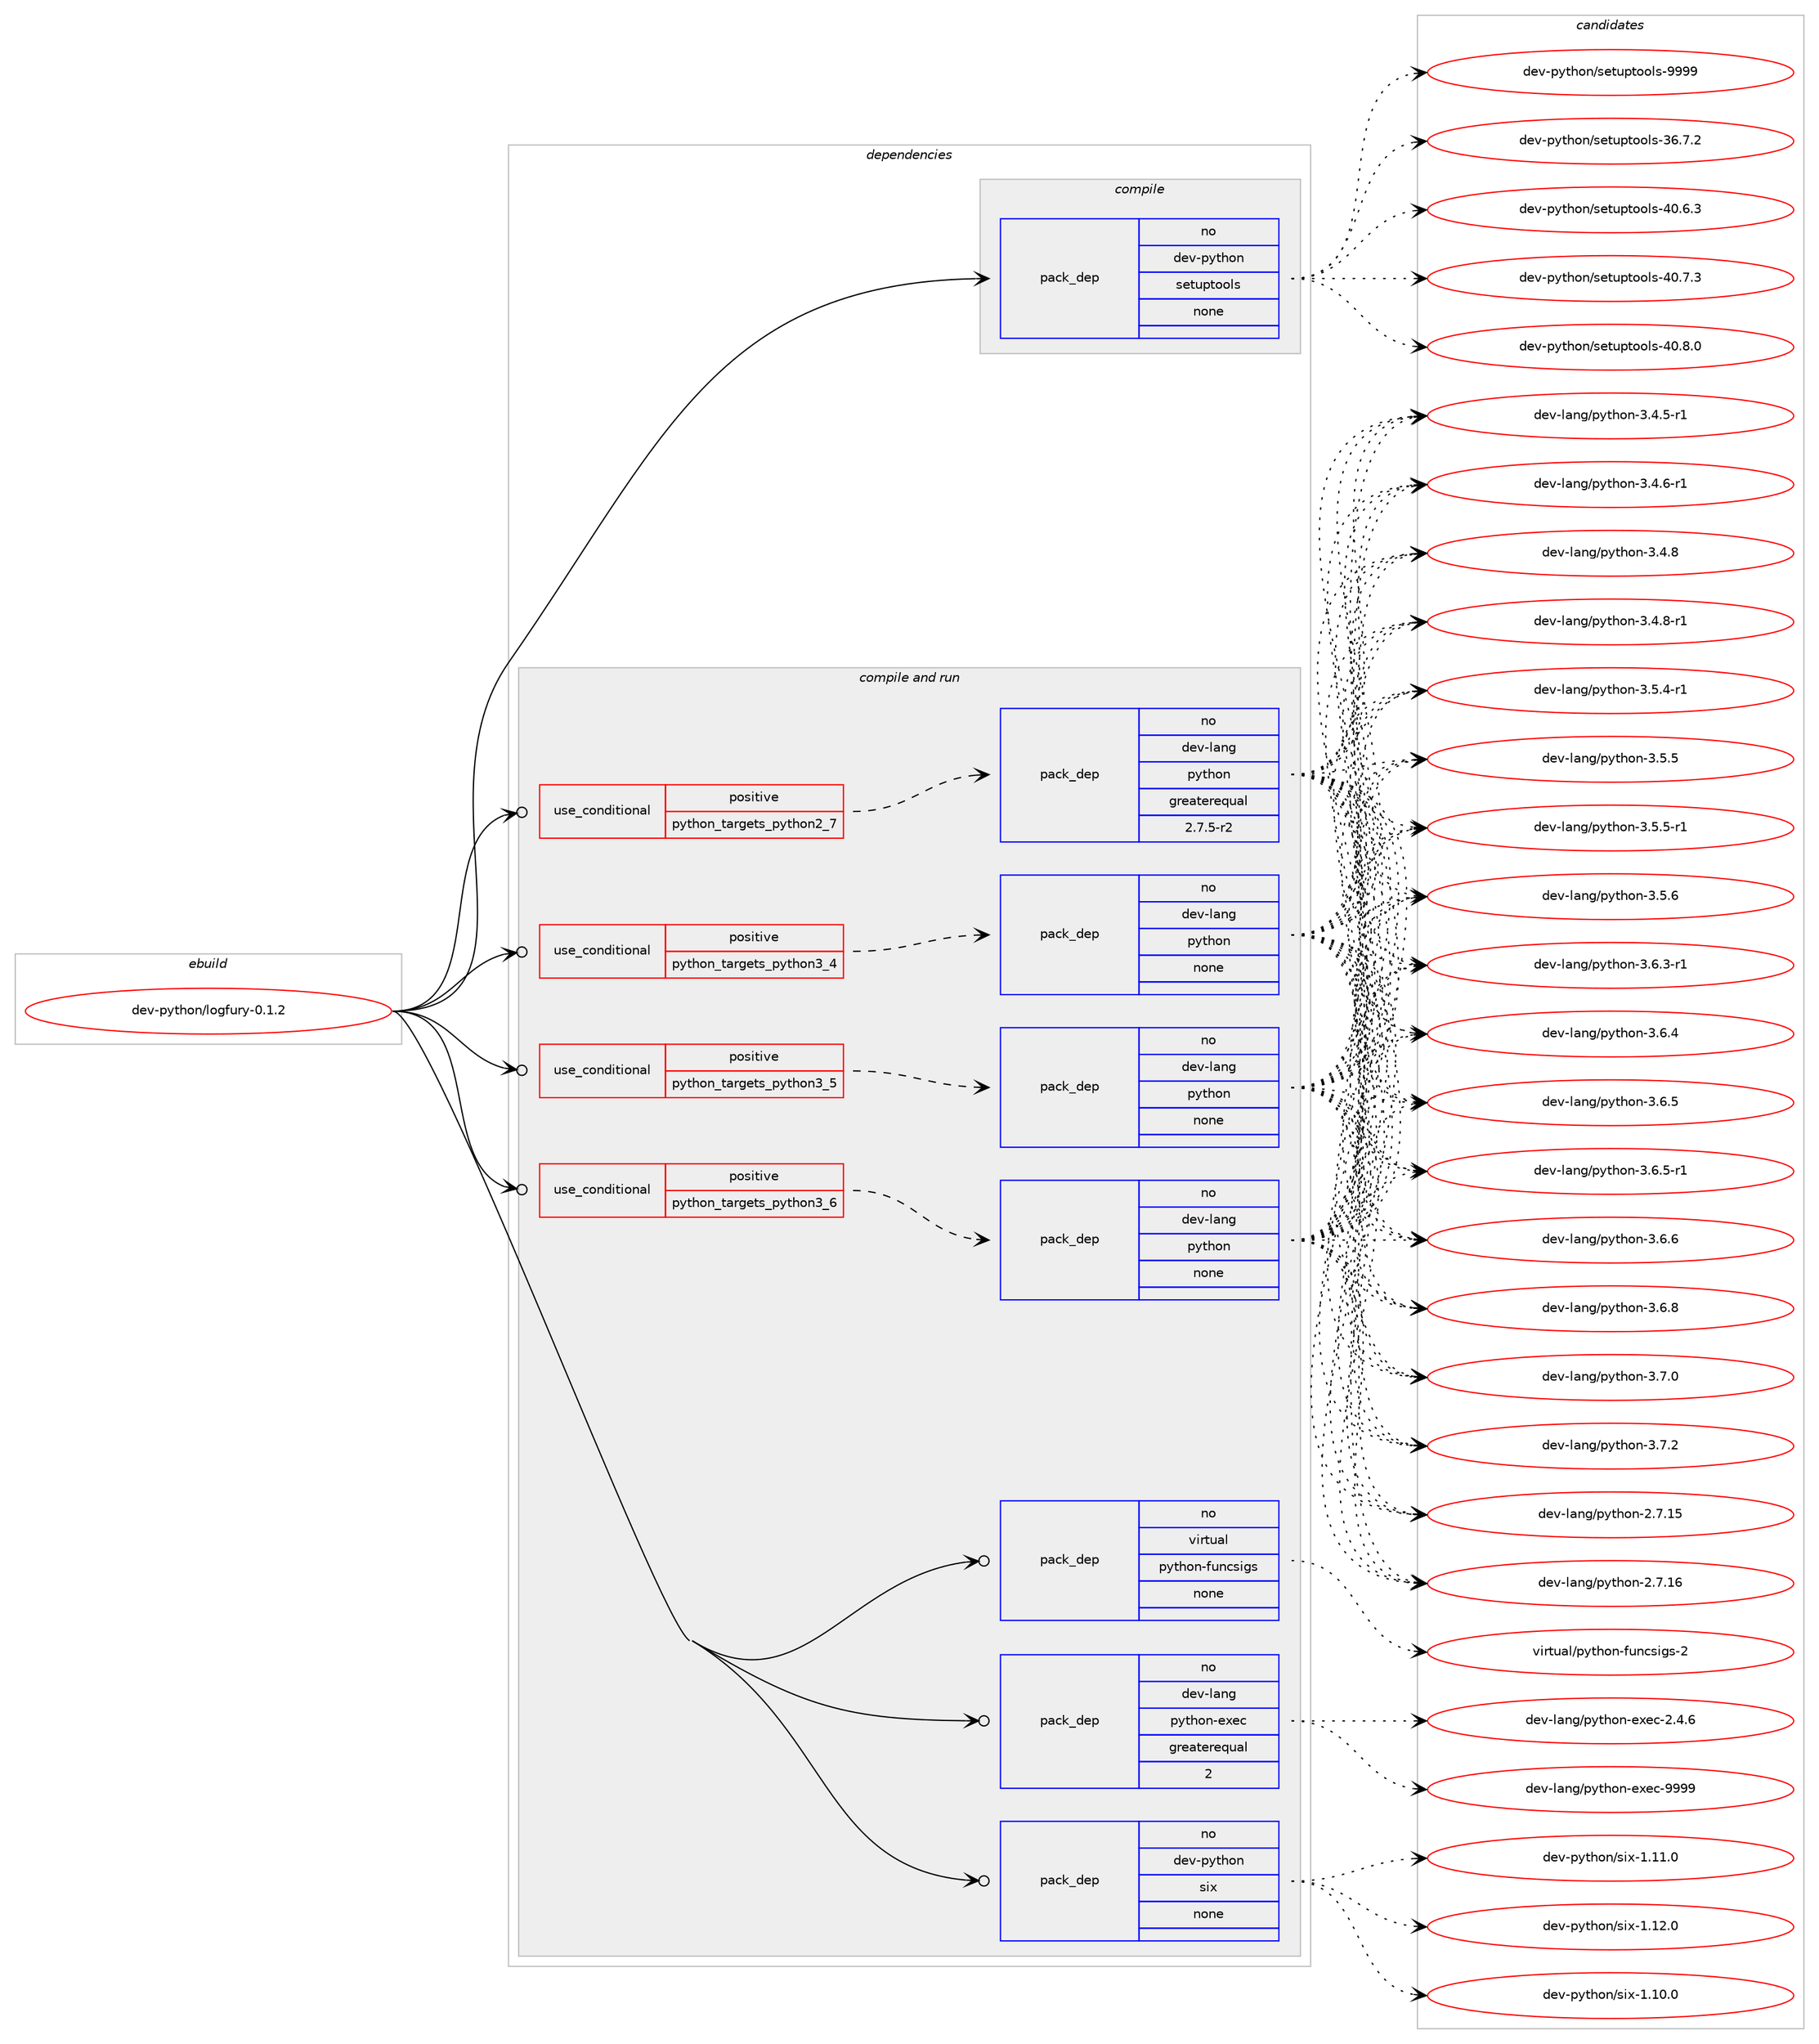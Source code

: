 digraph prolog {

# *************
# Graph options
# *************

newrank=true;
concentrate=true;
compound=true;
graph [rankdir=LR,fontname=Helvetica,fontsize=10,ranksep=1.5];#, ranksep=2.5, nodesep=0.2];
edge  [arrowhead=vee];
node  [fontname=Helvetica,fontsize=10];

# **********
# The ebuild
# **********

subgraph cluster_leftcol {
color=gray;
rank=same;
label=<<i>ebuild</i>>;
id [label="dev-python/logfury-0.1.2", color=red, width=4, href="../dev-python/logfury-0.1.2.svg"];
}

# ****************
# The dependencies
# ****************

subgraph cluster_midcol {
color=gray;
label=<<i>dependencies</i>>;
subgraph cluster_compile {
fillcolor="#eeeeee";
style=filled;
label=<<i>compile</i>>;
subgraph pack1017346 {
dependency1417710 [label=<<TABLE BORDER="0" CELLBORDER="1" CELLSPACING="0" CELLPADDING="4" WIDTH="220"><TR><TD ROWSPAN="6" CELLPADDING="30">pack_dep</TD></TR><TR><TD WIDTH="110">no</TD></TR><TR><TD>dev-python</TD></TR><TR><TD>setuptools</TD></TR><TR><TD>none</TD></TR><TR><TD></TD></TR></TABLE>>, shape=none, color=blue];
}
id:e -> dependency1417710:w [weight=20,style="solid",arrowhead="vee"];
}
subgraph cluster_compileandrun {
fillcolor="#eeeeee";
style=filled;
label=<<i>compile and run</i>>;
subgraph cond377091 {
dependency1417711 [label=<<TABLE BORDER="0" CELLBORDER="1" CELLSPACING="0" CELLPADDING="4"><TR><TD ROWSPAN="3" CELLPADDING="10">use_conditional</TD></TR><TR><TD>positive</TD></TR><TR><TD>python_targets_python2_7</TD></TR></TABLE>>, shape=none, color=red];
subgraph pack1017347 {
dependency1417712 [label=<<TABLE BORDER="0" CELLBORDER="1" CELLSPACING="0" CELLPADDING="4" WIDTH="220"><TR><TD ROWSPAN="6" CELLPADDING="30">pack_dep</TD></TR><TR><TD WIDTH="110">no</TD></TR><TR><TD>dev-lang</TD></TR><TR><TD>python</TD></TR><TR><TD>greaterequal</TD></TR><TR><TD>2.7.5-r2</TD></TR></TABLE>>, shape=none, color=blue];
}
dependency1417711:e -> dependency1417712:w [weight=20,style="dashed",arrowhead="vee"];
}
id:e -> dependency1417711:w [weight=20,style="solid",arrowhead="odotvee"];
subgraph cond377092 {
dependency1417713 [label=<<TABLE BORDER="0" CELLBORDER="1" CELLSPACING="0" CELLPADDING="4"><TR><TD ROWSPAN="3" CELLPADDING="10">use_conditional</TD></TR><TR><TD>positive</TD></TR><TR><TD>python_targets_python3_4</TD></TR></TABLE>>, shape=none, color=red];
subgraph pack1017348 {
dependency1417714 [label=<<TABLE BORDER="0" CELLBORDER="1" CELLSPACING="0" CELLPADDING="4" WIDTH="220"><TR><TD ROWSPAN="6" CELLPADDING="30">pack_dep</TD></TR><TR><TD WIDTH="110">no</TD></TR><TR><TD>dev-lang</TD></TR><TR><TD>python</TD></TR><TR><TD>none</TD></TR><TR><TD></TD></TR></TABLE>>, shape=none, color=blue];
}
dependency1417713:e -> dependency1417714:w [weight=20,style="dashed",arrowhead="vee"];
}
id:e -> dependency1417713:w [weight=20,style="solid",arrowhead="odotvee"];
subgraph cond377093 {
dependency1417715 [label=<<TABLE BORDER="0" CELLBORDER="1" CELLSPACING="0" CELLPADDING="4"><TR><TD ROWSPAN="3" CELLPADDING="10">use_conditional</TD></TR><TR><TD>positive</TD></TR><TR><TD>python_targets_python3_5</TD></TR></TABLE>>, shape=none, color=red];
subgraph pack1017349 {
dependency1417716 [label=<<TABLE BORDER="0" CELLBORDER="1" CELLSPACING="0" CELLPADDING="4" WIDTH="220"><TR><TD ROWSPAN="6" CELLPADDING="30">pack_dep</TD></TR><TR><TD WIDTH="110">no</TD></TR><TR><TD>dev-lang</TD></TR><TR><TD>python</TD></TR><TR><TD>none</TD></TR><TR><TD></TD></TR></TABLE>>, shape=none, color=blue];
}
dependency1417715:e -> dependency1417716:w [weight=20,style="dashed",arrowhead="vee"];
}
id:e -> dependency1417715:w [weight=20,style="solid",arrowhead="odotvee"];
subgraph cond377094 {
dependency1417717 [label=<<TABLE BORDER="0" CELLBORDER="1" CELLSPACING="0" CELLPADDING="4"><TR><TD ROWSPAN="3" CELLPADDING="10">use_conditional</TD></TR><TR><TD>positive</TD></TR><TR><TD>python_targets_python3_6</TD></TR></TABLE>>, shape=none, color=red];
subgraph pack1017350 {
dependency1417718 [label=<<TABLE BORDER="0" CELLBORDER="1" CELLSPACING="0" CELLPADDING="4" WIDTH="220"><TR><TD ROWSPAN="6" CELLPADDING="30">pack_dep</TD></TR><TR><TD WIDTH="110">no</TD></TR><TR><TD>dev-lang</TD></TR><TR><TD>python</TD></TR><TR><TD>none</TD></TR><TR><TD></TD></TR></TABLE>>, shape=none, color=blue];
}
dependency1417717:e -> dependency1417718:w [weight=20,style="dashed",arrowhead="vee"];
}
id:e -> dependency1417717:w [weight=20,style="solid",arrowhead="odotvee"];
subgraph pack1017351 {
dependency1417719 [label=<<TABLE BORDER="0" CELLBORDER="1" CELLSPACING="0" CELLPADDING="4" WIDTH="220"><TR><TD ROWSPAN="6" CELLPADDING="30">pack_dep</TD></TR><TR><TD WIDTH="110">no</TD></TR><TR><TD>dev-lang</TD></TR><TR><TD>python-exec</TD></TR><TR><TD>greaterequal</TD></TR><TR><TD>2</TD></TR></TABLE>>, shape=none, color=blue];
}
id:e -> dependency1417719:w [weight=20,style="solid",arrowhead="odotvee"];
subgraph pack1017352 {
dependency1417720 [label=<<TABLE BORDER="0" CELLBORDER="1" CELLSPACING="0" CELLPADDING="4" WIDTH="220"><TR><TD ROWSPAN="6" CELLPADDING="30">pack_dep</TD></TR><TR><TD WIDTH="110">no</TD></TR><TR><TD>dev-python</TD></TR><TR><TD>six</TD></TR><TR><TD>none</TD></TR><TR><TD></TD></TR></TABLE>>, shape=none, color=blue];
}
id:e -> dependency1417720:w [weight=20,style="solid",arrowhead="odotvee"];
subgraph pack1017353 {
dependency1417721 [label=<<TABLE BORDER="0" CELLBORDER="1" CELLSPACING="0" CELLPADDING="4" WIDTH="220"><TR><TD ROWSPAN="6" CELLPADDING="30">pack_dep</TD></TR><TR><TD WIDTH="110">no</TD></TR><TR><TD>virtual</TD></TR><TR><TD>python-funcsigs</TD></TR><TR><TD>none</TD></TR><TR><TD></TD></TR></TABLE>>, shape=none, color=blue];
}
id:e -> dependency1417721:w [weight=20,style="solid",arrowhead="odotvee"];
}
subgraph cluster_run {
fillcolor="#eeeeee";
style=filled;
label=<<i>run</i>>;
}
}

# **************
# The candidates
# **************

subgraph cluster_choices {
rank=same;
color=gray;
label=<<i>candidates</i>>;

subgraph choice1017346 {
color=black;
nodesep=1;
choice100101118451121211161041111104711510111611711211611111110811545515446554650 [label="dev-python/setuptools-36.7.2", color=red, width=4,href="../dev-python/setuptools-36.7.2.svg"];
choice100101118451121211161041111104711510111611711211611111110811545524846544651 [label="dev-python/setuptools-40.6.3", color=red, width=4,href="../dev-python/setuptools-40.6.3.svg"];
choice100101118451121211161041111104711510111611711211611111110811545524846554651 [label="dev-python/setuptools-40.7.3", color=red, width=4,href="../dev-python/setuptools-40.7.3.svg"];
choice100101118451121211161041111104711510111611711211611111110811545524846564648 [label="dev-python/setuptools-40.8.0", color=red, width=4,href="../dev-python/setuptools-40.8.0.svg"];
choice10010111845112121116104111110471151011161171121161111111081154557575757 [label="dev-python/setuptools-9999", color=red, width=4,href="../dev-python/setuptools-9999.svg"];
dependency1417710:e -> choice100101118451121211161041111104711510111611711211611111110811545515446554650:w [style=dotted,weight="100"];
dependency1417710:e -> choice100101118451121211161041111104711510111611711211611111110811545524846544651:w [style=dotted,weight="100"];
dependency1417710:e -> choice100101118451121211161041111104711510111611711211611111110811545524846554651:w [style=dotted,weight="100"];
dependency1417710:e -> choice100101118451121211161041111104711510111611711211611111110811545524846564648:w [style=dotted,weight="100"];
dependency1417710:e -> choice10010111845112121116104111110471151011161171121161111111081154557575757:w [style=dotted,weight="100"];
}
subgraph choice1017347 {
color=black;
nodesep=1;
choice10010111845108971101034711212111610411111045504655464953 [label="dev-lang/python-2.7.15", color=red, width=4,href="../dev-lang/python-2.7.15.svg"];
choice10010111845108971101034711212111610411111045504655464954 [label="dev-lang/python-2.7.16", color=red, width=4,href="../dev-lang/python-2.7.16.svg"];
choice1001011184510897110103471121211161041111104551465246534511449 [label="dev-lang/python-3.4.5-r1", color=red, width=4,href="../dev-lang/python-3.4.5-r1.svg"];
choice1001011184510897110103471121211161041111104551465246544511449 [label="dev-lang/python-3.4.6-r1", color=red, width=4,href="../dev-lang/python-3.4.6-r1.svg"];
choice100101118451089711010347112121116104111110455146524656 [label="dev-lang/python-3.4.8", color=red, width=4,href="../dev-lang/python-3.4.8.svg"];
choice1001011184510897110103471121211161041111104551465246564511449 [label="dev-lang/python-3.4.8-r1", color=red, width=4,href="../dev-lang/python-3.4.8-r1.svg"];
choice1001011184510897110103471121211161041111104551465346524511449 [label="dev-lang/python-3.5.4-r1", color=red, width=4,href="../dev-lang/python-3.5.4-r1.svg"];
choice100101118451089711010347112121116104111110455146534653 [label="dev-lang/python-3.5.5", color=red, width=4,href="../dev-lang/python-3.5.5.svg"];
choice1001011184510897110103471121211161041111104551465346534511449 [label="dev-lang/python-3.5.5-r1", color=red, width=4,href="../dev-lang/python-3.5.5-r1.svg"];
choice100101118451089711010347112121116104111110455146534654 [label="dev-lang/python-3.5.6", color=red, width=4,href="../dev-lang/python-3.5.6.svg"];
choice1001011184510897110103471121211161041111104551465446514511449 [label="dev-lang/python-3.6.3-r1", color=red, width=4,href="../dev-lang/python-3.6.3-r1.svg"];
choice100101118451089711010347112121116104111110455146544652 [label="dev-lang/python-3.6.4", color=red, width=4,href="../dev-lang/python-3.6.4.svg"];
choice100101118451089711010347112121116104111110455146544653 [label="dev-lang/python-3.6.5", color=red, width=4,href="../dev-lang/python-3.6.5.svg"];
choice1001011184510897110103471121211161041111104551465446534511449 [label="dev-lang/python-3.6.5-r1", color=red, width=4,href="../dev-lang/python-3.6.5-r1.svg"];
choice100101118451089711010347112121116104111110455146544654 [label="dev-lang/python-3.6.6", color=red, width=4,href="../dev-lang/python-3.6.6.svg"];
choice100101118451089711010347112121116104111110455146544656 [label="dev-lang/python-3.6.8", color=red, width=4,href="../dev-lang/python-3.6.8.svg"];
choice100101118451089711010347112121116104111110455146554648 [label="dev-lang/python-3.7.0", color=red, width=4,href="../dev-lang/python-3.7.0.svg"];
choice100101118451089711010347112121116104111110455146554650 [label="dev-lang/python-3.7.2", color=red, width=4,href="../dev-lang/python-3.7.2.svg"];
dependency1417712:e -> choice10010111845108971101034711212111610411111045504655464953:w [style=dotted,weight="100"];
dependency1417712:e -> choice10010111845108971101034711212111610411111045504655464954:w [style=dotted,weight="100"];
dependency1417712:e -> choice1001011184510897110103471121211161041111104551465246534511449:w [style=dotted,weight="100"];
dependency1417712:e -> choice1001011184510897110103471121211161041111104551465246544511449:w [style=dotted,weight="100"];
dependency1417712:e -> choice100101118451089711010347112121116104111110455146524656:w [style=dotted,weight="100"];
dependency1417712:e -> choice1001011184510897110103471121211161041111104551465246564511449:w [style=dotted,weight="100"];
dependency1417712:e -> choice1001011184510897110103471121211161041111104551465346524511449:w [style=dotted,weight="100"];
dependency1417712:e -> choice100101118451089711010347112121116104111110455146534653:w [style=dotted,weight="100"];
dependency1417712:e -> choice1001011184510897110103471121211161041111104551465346534511449:w [style=dotted,weight="100"];
dependency1417712:e -> choice100101118451089711010347112121116104111110455146534654:w [style=dotted,weight="100"];
dependency1417712:e -> choice1001011184510897110103471121211161041111104551465446514511449:w [style=dotted,weight="100"];
dependency1417712:e -> choice100101118451089711010347112121116104111110455146544652:w [style=dotted,weight="100"];
dependency1417712:e -> choice100101118451089711010347112121116104111110455146544653:w [style=dotted,weight="100"];
dependency1417712:e -> choice1001011184510897110103471121211161041111104551465446534511449:w [style=dotted,weight="100"];
dependency1417712:e -> choice100101118451089711010347112121116104111110455146544654:w [style=dotted,weight="100"];
dependency1417712:e -> choice100101118451089711010347112121116104111110455146544656:w [style=dotted,weight="100"];
dependency1417712:e -> choice100101118451089711010347112121116104111110455146554648:w [style=dotted,weight="100"];
dependency1417712:e -> choice100101118451089711010347112121116104111110455146554650:w [style=dotted,weight="100"];
}
subgraph choice1017348 {
color=black;
nodesep=1;
choice10010111845108971101034711212111610411111045504655464953 [label="dev-lang/python-2.7.15", color=red, width=4,href="../dev-lang/python-2.7.15.svg"];
choice10010111845108971101034711212111610411111045504655464954 [label="dev-lang/python-2.7.16", color=red, width=4,href="../dev-lang/python-2.7.16.svg"];
choice1001011184510897110103471121211161041111104551465246534511449 [label="dev-lang/python-3.4.5-r1", color=red, width=4,href="../dev-lang/python-3.4.5-r1.svg"];
choice1001011184510897110103471121211161041111104551465246544511449 [label="dev-lang/python-3.4.6-r1", color=red, width=4,href="../dev-lang/python-3.4.6-r1.svg"];
choice100101118451089711010347112121116104111110455146524656 [label="dev-lang/python-3.4.8", color=red, width=4,href="../dev-lang/python-3.4.8.svg"];
choice1001011184510897110103471121211161041111104551465246564511449 [label="dev-lang/python-3.4.8-r1", color=red, width=4,href="../dev-lang/python-3.4.8-r1.svg"];
choice1001011184510897110103471121211161041111104551465346524511449 [label="dev-lang/python-3.5.4-r1", color=red, width=4,href="../dev-lang/python-3.5.4-r1.svg"];
choice100101118451089711010347112121116104111110455146534653 [label="dev-lang/python-3.5.5", color=red, width=4,href="../dev-lang/python-3.5.5.svg"];
choice1001011184510897110103471121211161041111104551465346534511449 [label="dev-lang/python-3.5.5-r1", color=red, width=4,href="../dev-lang/python-3.5.5-r1.svg"];
choice100101118451089711010347112121116104111110455146534654 [label="dev-lang/python-3.5.6", color=red, width=4,href="../dev-lang/python-3.5.6.svg"];
choice1001011184510897110103471121211161041111104551465446514511449 [label="dev-lang/python-3.6.3-r1", color=red, width=4,href="../dev-lang/python-3.6.3-r1.svg"];
choice100101118451089711010347112121116104111110455146544652 [label="dev-lang/python-3.6.4", color=red, width=4,href="../dev-lang/python-3.6.4.svg"];
choice100101118451089711010347112121116104111110455146544653 [label="dev-lang/python-3.6.5", color=red, width=4,href="../dev-lang/python-3.6.5.svg"];
choice1001011184510897110103471121211161041111104551465446534511449 [label="dev-lang/python-3.6.5-r1", color=red, width=4,href="../dev-lang/python-3.6.5-r1.svg"];
choice100101118451089711010347112121116104111110455146544654 [label="dev-lang/python-3.6.6", color=red, width=4,href="../dev-lang/python-3.6.6.svg"];
choice100101118451089711010347112121116104111110455146544656 [label="dev-lang/python-3.6.8", color=red, width=4,href="../dev-lang/python-3.6.8.svg"];
choice100101118451089711010347112121116104111110455146554648 [label="dev-lang/python-3.7.0", color=red, width=4,href="../dev-lang/python-3.7.0.svg"];
choice100101118451089711010347112121116104111110455146554650 [label="dev-lang/python-3.7.2", color=red, width=4,href="../dev-lang/python-3.7.2.svg"];
dependency1417714:e -> choice10010111845108971101034711212111610411111045504655464953:w [style=dotted,weight="100"];
dependency1417714:e -> choice10010111845108971101034711212111610411111045504655464954:w [style=dotted,weight="100"];
dependency1417714:e -> choice1001011184510897110103471121211161041111104551465246534511449:w [style=dotted,weight="100"];
dependency1417714:e -> choice1001011184510897110103471121211161041111104551465246544511449:w [style=dotted,weight="100"];
dependency1417714:e -> choice100101118451089711010347112121116104111110455146524656:w [style=dotted,weight="100"];
dependency1417714:e -> choice1001011184510897110103471121211161041111104551465246564511449:w [style=dotted,weight="100"];
dependency1417714:e -> choice1001011184510897110103471121211161041111104551465346524511449:w [style=dotted,weight="100"];
dependency1417714:e -> choice100101118451089711010347112121116104111110455146534653:w [style=dotted,weight="100"];
dependency1417714:e -> choice1001011184510897110103471121211161041111104551465346534511449:w [style=dotted,weight="100"];
dependency1417714:e -> choice100101118451089711010347112121116104111110455146534654:w [style=dotted,weight="100"];
dependency1417714:e -> choice1001011184510897110103471121211161041111104551465446514511449:w [style=dotted,weight="100"];
dependency1417714:e -> choice100101118451089711010347112121116104111110455146544652:w [style=dotted,weight="100"];
dependency1417714:e -> choice100101118451089711010347112121116104111110455146544653:w [style=dotted,weight="100"];
dependency1417714:e -> choice1001011184510897110103471121211161041111104551465446534511449:w [style=dotted,weight="100"];
dependency1417714:e -> choice100101118451089711010347112121116104111110455146544654:w [style=dotted,weight="100"];
dependency1417714:e -> choice100101118451089711010347112121116104111110455146544656:w [style=dotted,weight="100"];
dependency1417714:e -> choice100101118451089711010347112121116104111110455146554648:w [style=dotted,weight="100"];
dependency1417714:e -> choice100101118451089711010347112121116104111110455146554650:w [style=dotted,weight="100"];
}
subgraph choice1017349 {
color=black;
nodesep=1;
choice10010111845108971101034711212111610411111045504655464953 [label="dev-lang/python-2.7.15", color=red, width=4,href="../dev-lang/python-2.7.15.svg"];
choice10010111845108971101034711212111610411111045504655464954 [label="dev-lang/python-2.7.16", color=red, width=4,href="../dev-lang/python-2.7.16.svg"];
choice1001011184510897110103471121211161041111104551465246534511449 [label="dev-lang/python-3.4.5-r1", color=red, width=4,href="../dev-lang/python-3.4.5-r1.svg"];
choice1001011184510897110103471121211161041111104551465246544511449 [label="dev-lang/python-3.4.6-r1", color=red, width=4,href="../dev-lang/python-3.4.6-r1.svg"];
choice100101118451089711010347112121116104111110455146524656 [label="dev-lang/python-3.4.8", color=red, width=4,href="../dev-lang/python-3.4.8.svg"];
choice1001011184510897110103471121211161041111104551465246564511449 [label="dev-lang/python-3.4.8-r1", color=red, width=4,href="../dev-lang/python-3.4.8-r1.svg"];
choice1001011184510897110103471121211161041111104551465346524511449 [label="dev-lang/python-3.5.4-r1", color=red, width=4,href="../dev-lang/python-3.5.4-r1.svg"];
choice100101118451089711010347112121116104111110455146534653 [label="dev-lang/python-3.5.5", color=red, width=4,href="../dev-lang/python-3.5.5.svg"];
choice1001011184510897110103471121211161041111104551465346534511449 [label="dev-lang/python-3.5.5-r1", color=red, width=4,href="../dev-lang/python-3.5.5-r1.svg"];
choice100101118451089711010347112121116104111110455146534654 [label="dev-lang/python-3.5.6", color=red, width=4,href="../dev-lang/python-3.5.6.svg"];
choice1001011184510897110103471121211161041111104551465446514511449 [label="dev-lang/python-3.6.3-r1", color=red, width=4,href="../dev-lang/python-3.6.3-r1.svg"];
choice100101118451089711010347112121116104111110455146544652 [label="dev-lang/python-3.6.4", color=red, width=4,href="../dev-lang/python-3.6.4.svg"];
choice100101118451089711010347112121116104111110455146544653 [label="dev-lang/python-3.6.5", color=red, width=4,href="../dev-lang/python-3.6.5.svg"];
choice1001011184510897110103471121211161041111104551465446534511449 [label="dev-lang/python-3.6.5-r1", color=red, width=4,href="../dev-lang/python-3.6.5-r1.svg"];
choice100101118451089711010347112121116104111110455146544654 [label="dev-lang/python-3.6.6", color=red, width=4,href="../dev-lang/python-3.6.6.svg"];
choice100101118451089711010347112121116104111110455146544656 [label="dev-lang/python-3.6.8", color=red, width=4,href="../dev-lang/python-3.6.8.svg"];
choice100101118451089711010347112121116104111110455146554648 [label="dev-lang/python-3.7.0", color=red, width=4,href="../dev-lang/python-3.7.0.svg"];
choice100101118451089711010347112121116104111110455146554650 [label="dev-lang/python-3.7.2", color=red, width=4,href="../dev-lang/python-3.7.2.svg"];
dependency1417716:e -> choice10010111845108971101034711212111610411111045504655464953:w [style=dotted,weight="100"];
dependency1417716:e -> choice10010111845108971101034711212111610411111045504655464954:w [style=dotted,weight="100"];
dependency1417716:e -> choice1001011184510897110103471121211161041111104551465246534511449:w [style=dotted,weight="100"];
dependency1417716:e -> choice1001011184510897110103471121211161041111104551465246544511449:w [style=dotted,weight="100"];
dependency1417716:e -> choice100101118451089711010347112121116104111110455146524656:w [style=dotted,weight="100"];
dependency1417716:e -> choice1001011184510897110103471121211161041111104551465246564511449:w [style=dotted,weight="100"];
dependency1417716:e -> choice1001011184510897110103471121211161041111104551465346524511449:w [style=dotted,weight="100"];
dependency1417716:e -> choice100101118451089711010347112121116104111110455146534653:w [style=dotted,weight="100"];
dependency1417716:e -> choice1001011184510897110103471121211161041111104551465346534511449:w [style=dotted,weight="100"];
dependency1417716:e -> choice100101118451089711010347112121116104111110455146534654:w [style=dotted,weight="100"];
dependency1417716:e -> choice1001011184510897110103471121211161041111104551465446514511449:w [style=dotted,weight="100"];
dependency1417716:e -> choice100101118451089711010347112121116104111110455146544652:w [style=dotted,weight="100"];
dependency1417716:e -> choice100101118451089711010347112121116104111110455146544653:w [style=dotted,weight="100"];
dependency1417716:e -> choice1001011184510897110103471121211161041111104551465446534511449:w [style=dotted,weight="100"];
dependency1417716:e -> choice100101118451089711010347112121116104111110455146544654:w [style=dotted,weight="100"];
dependency1417716:e -> choice100101118451089711010347112121116104111110455146544656:w [style=dotted,weight="100"];
dependency1417716:e -> choice100101118451089711010347112121116104111110455146554648:w [style=dotted,weight="100"];
dependency1417716:e -> choice100101118451089711010347112121116104111110455146554650:w [style=dotted,weight="100"];
}
subgraph choice1017350 {
color=black;
nodesep=1;
choice10010111845108971101034711212111610411111045504655464953 [label="dev-lang/python-2.7.15", color=red, width=4,href="../dev-lang/python-2.7.15.svg"];
choice10010111845108971101034711212111610411111045504655464954 [label="dev-lang/python-2.7.16", color=red, width=4,href="../dev-lang/python-2.7.16.svg"];
choice1001011184510897110103471121211161041111104551465246534511449 [label="dev-lang/python-3.4.5-r1", color=red, width=4,href="../dev-lang/python-3.4.5-r1.svg"];
choice1001011184510897110103471121211161041111104551465246544511449 [label="dev-lang/python-3.4.6-r1", color=red, width=4,href="../dev-lang/python-3.4.6-r1.svg"];
choice100101118451089711010347112121116104111110455146524656 [label="dev-lang/python-3.4.8", color=red, width=4,href="../dev-lang/python-3.4.8.svg"];
choice1001011184510897110103471121211161041111104551465246564511449 [label="dev-lang/python-3.4.8-r1", color=red, width=4,href="../dev-lang/python-3.4.8-r1.svg"];
choice1001011184510897110103471121211161041111104551465346524511449 [label="dev-lang/python-3.5.4-r1", color=red, width=4,href="../dev-lang/python-3.5.4-r1.svg"];
choice100101118451089711010347112121116104111110455146534653 [label="dev-lang/python-3.5.5", color=red, width=4,href="../dev-lang/python-3.5.5.svg"];
choice1001011184510897110103471121211161041111104551465346534511449 [label="dev-lang/python-3.5.5-r1", color=red, width=4,href="../dev-lang/python-3.5.5-r1.svg"];
choice100101118451089711010347112121116104111110455146534654 [label="dev-lang/python-3.5.6", color=red, width=4,href="../dev-lang/python-3.5.6.svg"];
choice1001011184510897110103471121211161041111104551465446514511449 [label="dev-lang/python-3.6.3-r1", color=red, width=4,href="../dev-lang/python-3.6.3-r1.svg"];
choice100101118451089711010347112121116104111110455146544652 [label="dev-lang/python-3.6.4", color=red, width=4,href="../dev-lang/python-3.6.4.svg"];
choice100101118451089711010347112121116104111110455146544653 [label="dev-lang/python-3.6.5", color=red, width=4,href="../dev-lang/python-3.6.5.svg"];
choice1001011184510897110103471121211161041111104551465446534511449 [label="dev-lang/python-3.6.5-r1", color=red, width=4,href="../dev-lang/python-3.6.5-r1.svg"];
choice100101118451089711010347112121116104111110455146544654 [label="dev-lang/python-3.6.6", color=red, width=4,href="../dev-lang/python-3.6.6.svg"];
choice100101118451089711010347112121116104111110455146544656 [label="dev-lang/python-3.6.8", color=red, width=4,href="../dev-lang/python-3.6.8.svg"];
choice100101118451089711010347112121116104111110455146554648 [label="dev-lang/python-3.7.0", color=red, width=4,href="../dev-lang/python-3.7.0.svg"];
choice100101118451089711010347112121116104111110455146554650 [label="dev-lang/python-3.7.2", color=red, width=4,href="../dev-lang/python-3.7.2.svg"];
dependency1417718:e -> choice10010111845108971101034711212111610411111045504655464953:w [style=dotted,weight="100"];
dependency1417718:e -> choice10010111845108971101034711212111610411111045504655464954:w [style=dotted,weight="100"];
dependency1417718:e -> choice1001011184510897110103471121211161041111104551465246534511449:w [style=dotted,weight="100"];
dependency1417718:e -> choice1001011184510897110103471121211161041111104551465246544511449:w [style=dotted,weight="100"];
dependency1417718:e -> choice100101118451089711010347112121116104111110455146524656:w [style=dotted,weight="100"];
dependency1417718:e -> choice1001011184510897110103471121211161041111104551465246564511449:w [style=dotted,weight="100"];
dependency1417718:e -> choice1001011184510897110103471121211161041111104551465346524511449:w [style=dotted,weight="100"];
dependency1417718:e -> choice100101118451089711010347112121116104111110455146534653:w [style=dotted,weight="100"];
dependency1417718:e -> choice1001011184510897110103471121211161041111104551465346534511449:w [style=dotted,weight="100"];
dependency1417718:e -> choice100101118451089711010347112121116104111110455146534654:w [style=dotted,weight="100"];
dependency1417718:e -> choice1001011184510897110103471121211161041111104551465446514511449:w [style=dotted,weight="100"];
dependency1417718:e -> choice100101118451089711010347112121116104111110455146544652:w [style=dotted,weight="100"];
dependency1417718:e -> choice100101118451089711010347112121116104111110455146544653:w [style=dotted,weight="100"];
dependency1417718:e -> choice1001011184510897110103471121211161041111104551465446534511449:w [style=dotted,weight="100"];
dependency1417718:e -> choice100101118451089711010347112121116104111110455146544654:w [style=dotted,weight="100"];
dependency1417718:e -> choice100101118451089711010347112121116104111110455146544656:w [style=dotted,weight="100"];
dependency1417718:e -> choice100101118451089711010347112121116104111110455146554648:w [style=dotted,weight="100"];
dependency1417718:e -> choice100101118451089711010347112121116104111110455146554650:w [style=dotted,weight="100"];
}
subgraph choice1017351 {
color=black;
nodesep=1;
choice1001011184510897110103471121211161041111104510112010199455046524654 [label="dev-lang/python-exec-2.4.6", color=red, width=4,href="../dev-lang/python-exec-2.4.6.svg"];
choice10010111845108971101034711212111610411111045101120101994557575757 [label="dev-lang/python-exec-9999", color=red, width=4,href="../dev-lang/python-exec-9999.svg"];
dependency1417719:e -> choice1001011184510897110103471121211161041111104510112010199455046524654:w [style=dotted,weight="100"];
dependency1417719:e -> choice10010111845108971101034711212111610411111045101120101994557575757:w [style=dotted,weight="100"];
}
subgraph choice1017352 {
color=black;
nodesep=1;
choice100101118451121211161041111104711510512045494649484648 [label="dev-python/six-1.10.0", color=red, width=4,href="../dev-python/six-1.10.0.svg"];
choice100101118451121211161041111104711510512045494649494648 [label="dev-python/six-1.11.0", color=red, width=4,href="../dev-python/six-1.11.0.svg"];
choice100101118451121211161041111104711510512045494649504648 [label="dev-python/six-1.12.0", color=red, width=4,href="../dev-python/six-1.12.0.svg"];
dependency1417720:e -> choice100101118451121211161041111104711510512045494649484648:w [style=dotted,weight="100"];
dependency1417720:e -> choice100101118451121211161041111104711510512045494649494648:w [style=dotted,weight="100"];
dependency1417720:e -> choice100101118451121211161041111104711510512045494649504648:w [style=dotted,weight="100"];
}
subgraph choice1017353 {
color=black;
nodesep=1;
choice118105114116117971084711212111610411111045102117110991151051031154550 [label="virtual/python-funcsigs-2", color=red, width=4,href="../virtual/python-funcsigs-2.svg"];
dependency1417721:e -> choice118105114116117971084711212111610411111045102117110991151051031154550:w [style=dotted,weight="100"];
}
}

}
